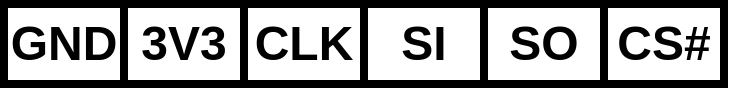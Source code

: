 <mxfile version="21.6.8" type="device">
  <diagram name="第 1 页" id="XIclzflsUsZdW7WnW4jP">
    <mxGraphModel dx="559" dy="1203" grid="1" gridSize="10" guides="1" tooltips="1" connect="1" arrows="1" fold="1" page="1" pageScale="1" pageWidth="827" pageHeight="1169" math="0" shadow="0">
      <root>
        <mxCell id="0" />
        <mxCell id="1" parent="0" />
        <mxCell id="de3emDT0yydTLngkpEdl-1" value="" style="shape=table;startSize=0;container=1;collapsible=0;childLayout=tableLayout;fontSize=24;fillColor=none;strokeWidth=4;fontStyle=1" vertex="1" parent="1">
          <mxGeometry x="200" y="550" width="360" height="40" as="geometry" />
        </mxCell>
        <mxCell id="de3emDT0yydTLngkpEdl-2" value="" style="shape=tableRow;horizontal=0;startSize=0;swimlaneHead=0;swimlaneBody=0;strokeColor=inherit;top=0;left=0;bottom=0;right=0;collapsible=0;dropTarget=0;fillColor=none;points=[[0,0.5],[1,0.5]];portConstraint=eastwest;fontSize=24;strokeWidth=4;fontStyle=1" vertex="1" parent="de3emDT0yydTLngkpEdl-1">
          <mxGeometry width="360" height="40" as="geometry" />
        </mxCell>
        <mxCell id="de3emDT0yydTLngkpEdl-3" value="GND" style="shape=partialRectangle;html=1;whiteSpace=wrap;connectable=0;strokeColor=inherit;overflow=hidden;fillColor=none;top=0;left=0;bottom=0;right=0;pointerEvents=1;fontSize=24;strokeWidth=4;fontStyle=1" vertex="1" parent="de3emDT0yydTLngkpEdl-2">
          <mxGeometry width="60" height="40" as="geometry">
            <mxRectangle width="60" height="40" as="alternateBounds" />
          </mxGeometry>
        </mxCell>
        <mxCell id="de3emDT0yydTLngkpEdl-4" value="3V3" style="shape=partialRectangle;html=1;whiteSpace=wrap;connectable=0;strokeColor=inherit;overflow=hidden;fillColor=none;top=0;left=0;bottom=0;right=0;pointerEvents=1;fontSize=24;strokeWidth=4;fontStyle=1" vertex="1" parent="de3emDT0yydTLngkpEdl-2">
          <mxGeometry x="60" width="60" height="40" as="geometry">
            <mxRectangle width="60" height="40" as="alternateBounds" />
          </mxGeometry>
        </mxCell>
        <mxCell id="de3emDT0yydTLngkpEdl-5" value="CLK" style="shape=partialRectangle;html=1;whiteSpace=wrap;connectable=0;strokeColor=inherit;overflow=hidden;fillColor=none;top=0;left=0;bottom=0;right=0;pointerEvents=1;fontSize=24;strokeWidth=4;fontStyle=1" vertex="1" parent="de3emDT0yydTLngkpEdl-2">
          <mxGeometry x="120" width="60" height="40" as="geometry">
            <mxRectangle width="60" height="40" as="alternateBounds" />
          </mxGeometry>
        </mxCell>
        <mxCell id="de3emDT0yydTLngkpEdl-14" value="SI" style="shape=partialRectangle;html=1;whiteSpace=wrap;connectable=0;strokeColor=inherit;overflow=hidden;fillColor=none;top=0;left=0;bottom=0;right=0;pointerEvents=1;fontSize=24;strokeWidth=4;fontStyle=1" vertex="1" parent="de3emDT0yydTLngkpEdl-2">
          <mxGeometry x="180" width="60" height="40" as="geometry">
            <mxRectangle width="60" height="40" as="alternateBounds" />
          </mxGeometry>
        </mxCell>
        <mxCell id="de3emDT0yydTLngkpEdl-15" value="SO" style="shape=partialRectangle;html=1;whiteSpace=wrap;connectable=0;strokeColor=inherit;overflow=hidden;fillColor=none;top=0;left=0;bottom=0;right=0;pointerEvents=1;fontSize=24;strokeWidth=4;fontStyle=1" vertex="1" parent="de3emDT0yydTLngkpEdl-2">
          <mxGeometry x="240" width="60" height="40" as="geometry">
            <mxRectangle width="60" height="40" as="alternateBounds" />
          </mxGeometry>
        </mxCell>
        <mxCell id="de3emDT0yydTLngkpEdl-16" value="CS#" style="shape=partialRectangle;html=1;whiteSpace=wrap;connectable=0;strokeColor=inherit;overflow=hidden;fillColor=none;top=0;left=0;bottom=0;right=0;pointerEvents=1;fontSize=24;strokeWidth=4;fontStyle=1" vertex="1" parent="de3emDT0yydTLngkpEdl-2">
          <mxGeometry x="300" width="60" height="40" as="geometry">
            <mxRectangle width="60" height="40" as="alternateBounds" />
          </mxGeometry>
        </mxCell>
      </root>
    </mxGraphModel>
  </diagram>
</mxfile>

